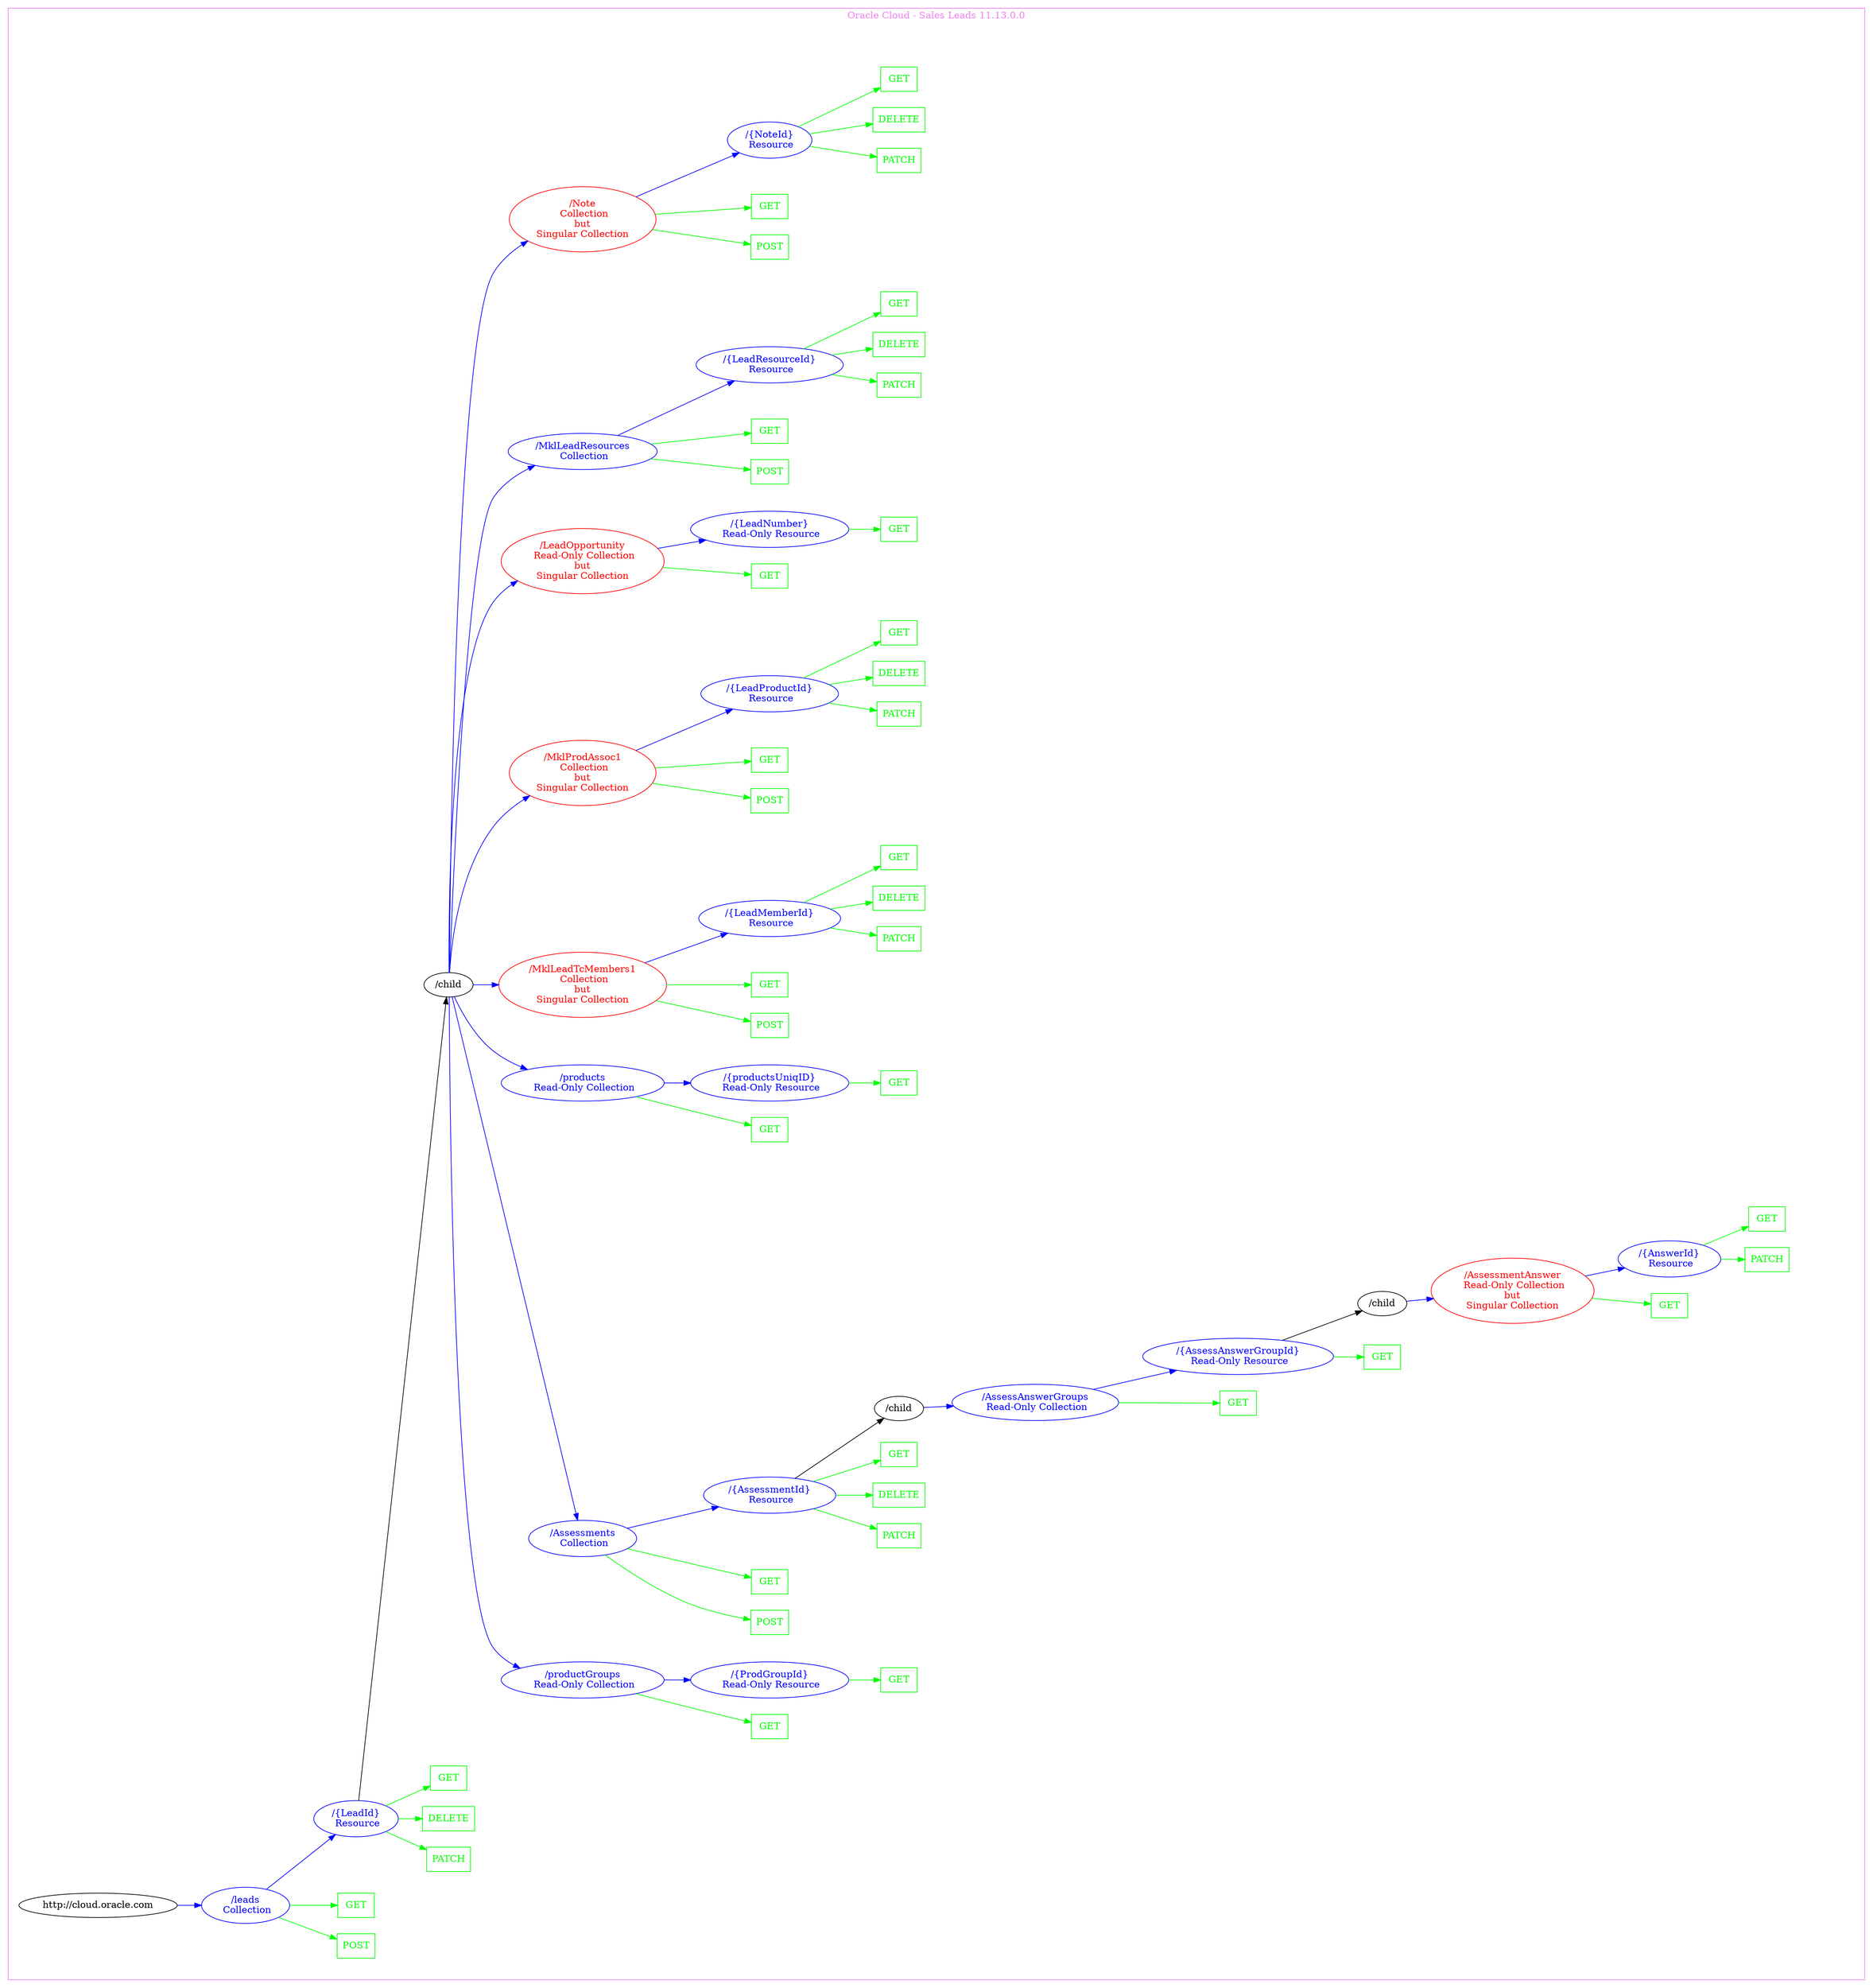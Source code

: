 digraph Cloud_Computing_REST_API {
rankdir="LR";
subgraph cluster_0 {
label="Oracle Cloud - Sales Leads 11.13.0.0"
color=violet
fontcolor=violet
subgraph cluster_1 {
label=""
color=white
fontcolor=white
node1 [label="http://cloud.oracle.com", shape="ellipse", color="black", fontcolor="black"]
node1 -> node2 [color="blue", fontcolor="blue"]
subgraph cluster_2 {
label=""
color=white
fontcolor=white
node2 [label="/leads\n Collection", shape="ellipse", color="blue", fontcolor="blue"]
node2 -> node3 [color="green", fontcolor="green"]
subgraph cluster_3 {
label=""
color=white
fontcolor=white
node3 [label="POST", shape="box", color="green", fontcolor="green"]
}
node2 -> node4 [color="green", fontcolor="green"]
subgraph cluster_4 {
label=""
color=white
fontcolor=white
node4 [label="GET", shape="box", color="green", fontcolor="green"]
}
node2 -> node5 [color="blue", fontcolor="blue"]
subgraph cluster_5 {
label=""
color=white
fontcolor=white
node5 [label="/{LeadId}\n Resource", shape="ellipse", color="blue", fontcolor="blue"]
node5 -> node6 [color="green", fontcolor="green"]
subgraph cluster_6 {
label=""
color=white
fontcolor=white
node6 [label="PATCH", shape="box", color="green", fontcolor="green"]
}
node5 -> node7 [color="green", fontcolor="green"]
subgraph cluster_7 {
label=""
color=white
fontcolor=white
node7 [label="DELETE", shape="box", color="green", fontcolor="green"]
}
node5 -> node8 [color="green", fontcolor="green"]
subgraph cluster_8 {
label=""
color=white
fontcolor=white
node8 [label="GET", shape="box", color="green", fontcolor="green"]
}
node5 -> node9 [color="black", fontcolor="black"]
subgraph cluster_9 {
label=""
color=white
fontcolor=white
node9 [label="/child", shape="ellipse", color="black", fontcolor="black"]
node9 -> node10 [color="blue", fontcolor="blue"]
subgraph cluster_10 {
label=""
color=white
fontcolor=white
node10 [label="/productGroups\n Read-Only Collection", shape="ellipse", color="blue", fontcolor="blue"]
node10 -> node11 [color="green", fontcolor="green"]
subgraph cluster_11 {
label=""
color=white
fontcolor=white
node11 [label="GET", shape="box", color="green", fontcolor="green"]
}
node10 -> node12 [color="blue", fontcolor="blue"]
subgraph cluster_12 {
label=""
color=white
fontcolor=white
node12 [label="/{ProdGroupId}\n Read-Only Resource", shape="ellipse", color="blue", fontcolor="blue"]
node12 -> node13 [color="green", fontcolor="green"]
subgraph cluster_13 {
label=""
color=white
fontcolor=white
node13 [label="GET", shape="box", color="green", fontcolor="green"]
}
}
}
node9 -> node14 [color="blue", fontcolor="blue"]
subgraph cluster_14 {
label=""
color=white
fontcolor=white
node14 [label="/Assessments\n Collection", shape="ellipse", color="blue", fontcolor="blue"]
node14 -> node15 [color="green", fontcolor="green"]
subgraph cluster_15 {
label=""
color=white
fontcolor=white
node15 [label="POST", shape="box", color="green", fontcolor="green"]
}
node14 -> node16 [color="green", fontcolor="green"]
subgraph cluster_16 {
label=""
color=white
fontcolor=white
node16 [label="GET", shape="box", color="green", fontcolor="green"]
}
node14 -> node17 [color="blue", fontcolor="blue"]
subgraph cluster_17 {
label=""
color=white
fontcolor=white
node17 [label="/{AssessmentId}\n Resource", shape="ellipse", color="blue", fontcolor="blue"]
node17 -> node18 [color="green", fontcolor="green"]
subgraph cluster_18 {
label=""
color=white
fontcolor=white
node18 [label="PATCH", shape="box", color="green", fontcolor="green"]
}
node17 -> node19 [color="green", fontcolor="green"]
subgraph cluster_19 {
label=""
color=white
fontcolor=white
node19 [label="DELETE", shape="box", color="green", fontcolor="green"]
}
node17 -> node20 [color="green", fontcolor="green"]
subgraph cluster_20 {
label=""
color=white
fontcolor=white
node20 [label="GET", shape="box", color="green", fontcolor="green"]
}
node17 -> node21 [color="black", fontcolor="black"]
subgraph cluster_21 {
label=""
color=white
fontcolor=white
node21 [label="/child", shape="ellipse", color="black", fontcolor="black"]
node21 -> node22 [color="blue", fontcolor="blue"]
subgraph cluster_22 {
label=""
color=white
fontcolor=white
node22 [label="/AssessAnswerGroups\n Read-Only Collection", shape="ellipse", color="blue", fontcolor="blue"]
node22 -> node23 [color="green", fontcolor="green"]
subgraph cluster_23 {
label=""
color=white
fontcolor=white
node23 [label="GET", shape="box", color="green", fontcolor="green"]
}
node22 -> node24 [color="blue", fontcolor="blue"]
subgraph cluster_24 {
label=""
color=white
fontcolor=white
node24 [label="/{AssessAnswerGroupId}\n Read-Only Resource", shape="ellipse", color="blue", fontcolor="blue"]
node24 -> node25 [color="green", fontcolor="green"]
subgraph cluster_25 {
label=""
color=white
fontcolor=white
node25 [label="GET", shape="box", color="green", fontcolor="green"]
}
node24 -> node26 [color="black", fontcolor="black"]
subgraph cluster_26 {
label=""
color=white
fontcolor=white
node26 [label="/child", shape="ellipse", color="black", fontcolor="black"]
node26 -> node27 [color="blue", fontcolor="blue"]
subgraph cluster_27 {
label=""
color=white
fontcolor=white
node27 [label="/AssessmentAnswer\n Read-Only Collection\nbut\nSingular Collection", shape="ellipse", color="red", fontcolor="red"]
node27 -> node28 [color="green", fontcolor="green"]
subgraph cluster_28 {
label=""
color=white
fontcolor=white
node28 [label="GET", shape="box", color="green", fontcolor="green"]
}
node27 -> node29 [color="blue", fontcolor="blue"]
subgraph cluster_29 {
label=""
color=white
fontcolor=white
node29 [label="/{AnswerId}\n Resource", shape="ellipse", color="blue", fontcolor="blue"]
node29 -> node30 [color="green", fontcolor="green"]
subgraph cluster_30 {
label=""
color=white
fontcolor=white
node30 [label="PATCH", shape="box", color="green", fontcolor="green"]
}
node29 -> node31 [color="green", fontcolor="green"]
subgraph cluster_31 {
label=""
color=white
fontcolor=white
node31 [label="GET", shape="box", color="green", fontcolor="green"]
}
}
}
}
}
}
}
}
}
node9 -> node32 [color="blue", fontcolor="blue"]
subgraph cluster_32 {
label=""
color=white
fontcolor=white
node32 [label="/products\n Read-Only Collection", shape="ellipse", color="blue", fontcolor="blue"]
node32 -> node33 [color="green", fontcolor="green"]
subgraph cluster_33 {
label=""
color=white
fontcolor=white
node33 [label="GET", shape="box", color="green", fontcolor="green"]
}
node32 -> node34 [color="blue", fontcolor="blue"]
subgraph cluster_34 {
label=""
color=white
fontcolor=white
node34 [label="/{productsUniqID}\n Read-Only Resource", shape="ellipse", color="blue", fontcolor="blue"]
node34 -> node35 [color="green", fontcolor="green"]
subgraph cluster_35 {
label=""
color=white
fontcolor=white
node35 [label="GET", shape="box", color="green", fontcolor="green"]
}
}
}
node9 -> node36 [color="blue", fontcolor="blue"]
subgraph cluster_36 {
label=""
color=white
fontcolor=white
node36 [label="/MklLeadTcMembers1\n Collection\nbut\nSingular Collection", shape="ellipse", color="red", fontcolor="red"]
node36 -> node37 [color="green", fontcolor="green"]
subgraph cluster_37 {
label=""
color=white
fontcolor=white
node37 [label="POST", shape="box", color="green", fontcolor="green"]
}
node36 -> node38 [color="green", fontcolor="green"]
subgraph cluster_38 {
label=""
color=white
fontcolor=white
node38 [label="GET", shape="box", color="green", fontcolor="green"]
}
node36 -> node39 [color="blue", fontcolor="blue"]
subgraph cluster_39 {
label=""
color=white
fontcolor=white
node39 [label="/{LeadMemberId}\n Resource", shape="ellipse", color="blue", fontcolor="blue"]
node39 -> node40 [color="green", fontcolor="green"]
subgraph cluster_40 {
label=""
color=white
fontcolor=white
node40 [label="PATCH", shape="box", color="green", fontcolor="green"]
}
node39 -> node41 [color="green", fontcolor="green"]
subgraph cluster_41 {
label=""
color=white
fontcolor=white
node41 [label="DELETE", shape="box", color="green", fontcolor="green"]
}
node39 -> node42 [color="green", fontcolor="green"]
subgraph cluster_42 {
label=""
color=white
fontcolor=white
node42 [label="GET", shape="box", color="green", fontcolor="green"]
}
}
}
node9 -> node43 [color="blue", fontcolor="blue"]
subgraph cluster_43 {
label=""
color=white
fontcolor=white
node43 [label="/MklProdAssoc1\n Collection\nbut\nSingular Collection", shape="ellipse", color="red", fontcolor="red"]
node43 -> node44 [color="green", fontcolor="green"]
subgraph cluster_44 {
label=""
color=white
fontcolor=white
node44 [label="POST", shape="box", color="green", fontcolor="green"]
}
node43 -> node45 [color="green", fontcolor="green"]
subgraph cluster_45 {
label=""
color=white
fontcolor=white
node45 [label="GET", shape="box", color="green", fontcolor="green"]
}
node43 -> node46 [color="blue", fontcolor="blue"]
subgraph cluster_46 {
label=""
color=white
fontcolor=white
node46 [label="/{LeadProductId}\n Resource", shape="ellipse", color="blue", fontcolor="blue"]
node46 -> node47 [color="green", fontcolor="green"]
subgraph cluster_47 {
label=""
color=white
fontcolor=white
node47 [label="PATCH", shape="box", color="green", fontcolor="green"]
}
node46 -> node48 [color="green", fontcolor="green"]
subgraph cluster_48 {
label=""
color=white
fontcolor=white
node48 [label="DELETE", shape="box", color="green", fontcolor="green"]
}
node46 -> node49 [color="green", fontcolor="green"]
subgraph cluster_49 {
label=""
color=white
fontcolor=white
node49 [label="GET", shape="box", color="green", fontcolor="green"]
}
}
}
node9 -> node50 [color="blue", fontcolor="blue"]
subgraph cluster_50 {
label=""
color=white
fontcolor=white
node50 [label="/LeadOpportunity\n Read-Only Collection\nbut\nSingular Collection", shape="ellipse", color="red", fontcolor="red"]
node50 -> node51 [color="green", fontcolor="green"]
subgraph cluster_51 {
label=""
color=white
fontcolor=white
node51 [label="GET", shape="box", color="green", fontcolor="green"]
}
node50 -> node52 [color="blue", fontcolor="blue"]
subgraph cluster_52 {
label=""
color=white
fontcolor=white
node52 [label="/{LeadNumber}\n Read-Only Resource", shape="ellipse", color="blue", fontcolor="blue"]
node52 -> node53 [color="green", fontcolor="green"]
subgraph cluster_53 {
label=""
color=white
fontcolor=white
node53 [label="GET", shape="box", color="green", fontcolor="green"]
}
}
}
node9 -> node54 [color="blue", fontcolor="blue"]
subgraph cluster_54 {
label=""
color=white
fontcolor=white
node54 [label="/MklLeadResources\n Collection", shape="ellipse", color="blue", fontcolor="blue"]
node54 -> node55 [color="green", fontcolor="green"]
subgraph cluster_55 {
label=""
color=white
fontcolor=white
node55 [label="POST", shape="box", color="green", fontcolor="green"]
}
node54 -> node56 [color="green", fontcolor="green"]
subgraph cluster_56 {
label=""
color=white
fontcolor=white
node56 [label="GET", shape="box", color="green", fontcolor="green"]
}
node54 -> node57 [color="blue", fontcolor="blue"]
subgraph cluster_57 {
label=""
color=white
fontcolor=white
node57 [label="/{LeadResourceId}\n Resource", shape="ellipse", color="blue", fontcolor="blue"]
node57 -> node58 [color="green", fontcolor="green"]
subgraph cluster_58 {
label=""
color=white
fontcolor=white
node58 [label="PATCH", shape="box", color="green", fontcolor="green"]
}
node57 -> node59 [color="green", fontcolor="green"]
subgraph cluster_59 {
label=""
color=white
fontcolor=white
node59 [label="DELETE", shape="box", color="green", fontcolor="green"]
}
node57 -> node60 [color="green", fontcolor="green"]
subgraph cluster_60 {
label=""
color=white
fontcolor=white
node60 [label="GET", shape="box", color="green", fontcolor="green"]
}
}
}
node9 -> node61 [color="blue", fontcolor="blue"]
subgraph cluster_61 {
label=""
color=white
fontcolor=white
node61 [label="/Note\n Collection\nbut\nSingular Collection", shape="ellipse", color="red", fontcolor="red"]
node61 -> node62 [color="green", fontcolor="green"]
subgraph cluster_62 {
label=""
color=white
fontcolor=white
node62 [label="POST", shape="box", color="green", fontcolor="green"]
}
node61 -> node63 [color="green", fontcolor="green"]
subgraph cluster_63 {
label=""
color=white
fontcolor=white
node63 [label="GET", shape="box", color="green", fontcolor="green"]
}
node61 -> node64 [color="blue", fontcolor="blue"]
subgraph cluster_64 {
label=""
color=white
fontcolor=white
node64 [label="/{NoteId}\n Resource", shape="ellipse", color="blue", fontcolor="blue"]
node64 -> node65 [color="green", fontcolor="green"]
subgraph cluster_65 {
label=""
color=white
fontcolor=white
node65 [label="PATCH", shape="box", color="green", fontcolor="green"]
}
node64 -> node66 [color="green", fontcolor="green"]
subgraph cluster_66 {
label=""
color=white
fontcolor=white
node66 [label="DELETE", shape="box", color="green", fontcolor="green"]
}
node64 -> node67 [color="green", fontcolor="green"]
subgraph cluster_67 {
label=""
color=white
fontcolor=white
node67 [label="GET", shape="box", color="green", fontcolor="green"]
}
}
}
}
}
}
}
}
}
